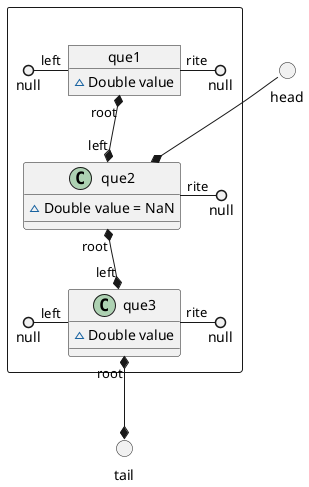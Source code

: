 @startuml

() head
() tail

package " " <<Rectangle>>{

        head --*  que2

    object que1{
        ~ Double value
    }
        null ()- "left" que1
        que1 "rite" -() null
        que1 "root" *--* "left" que2

    object que2{
        ~ Double value = NaN
    }
        que2 "rite" -() null
        que2 "root" *--*  "left" que3

    object que3{
        ~ Double value
    }
        null ()- "left" que3
        que3 "rite" -() null
        que3 "root" *--* tail

}
@enduml